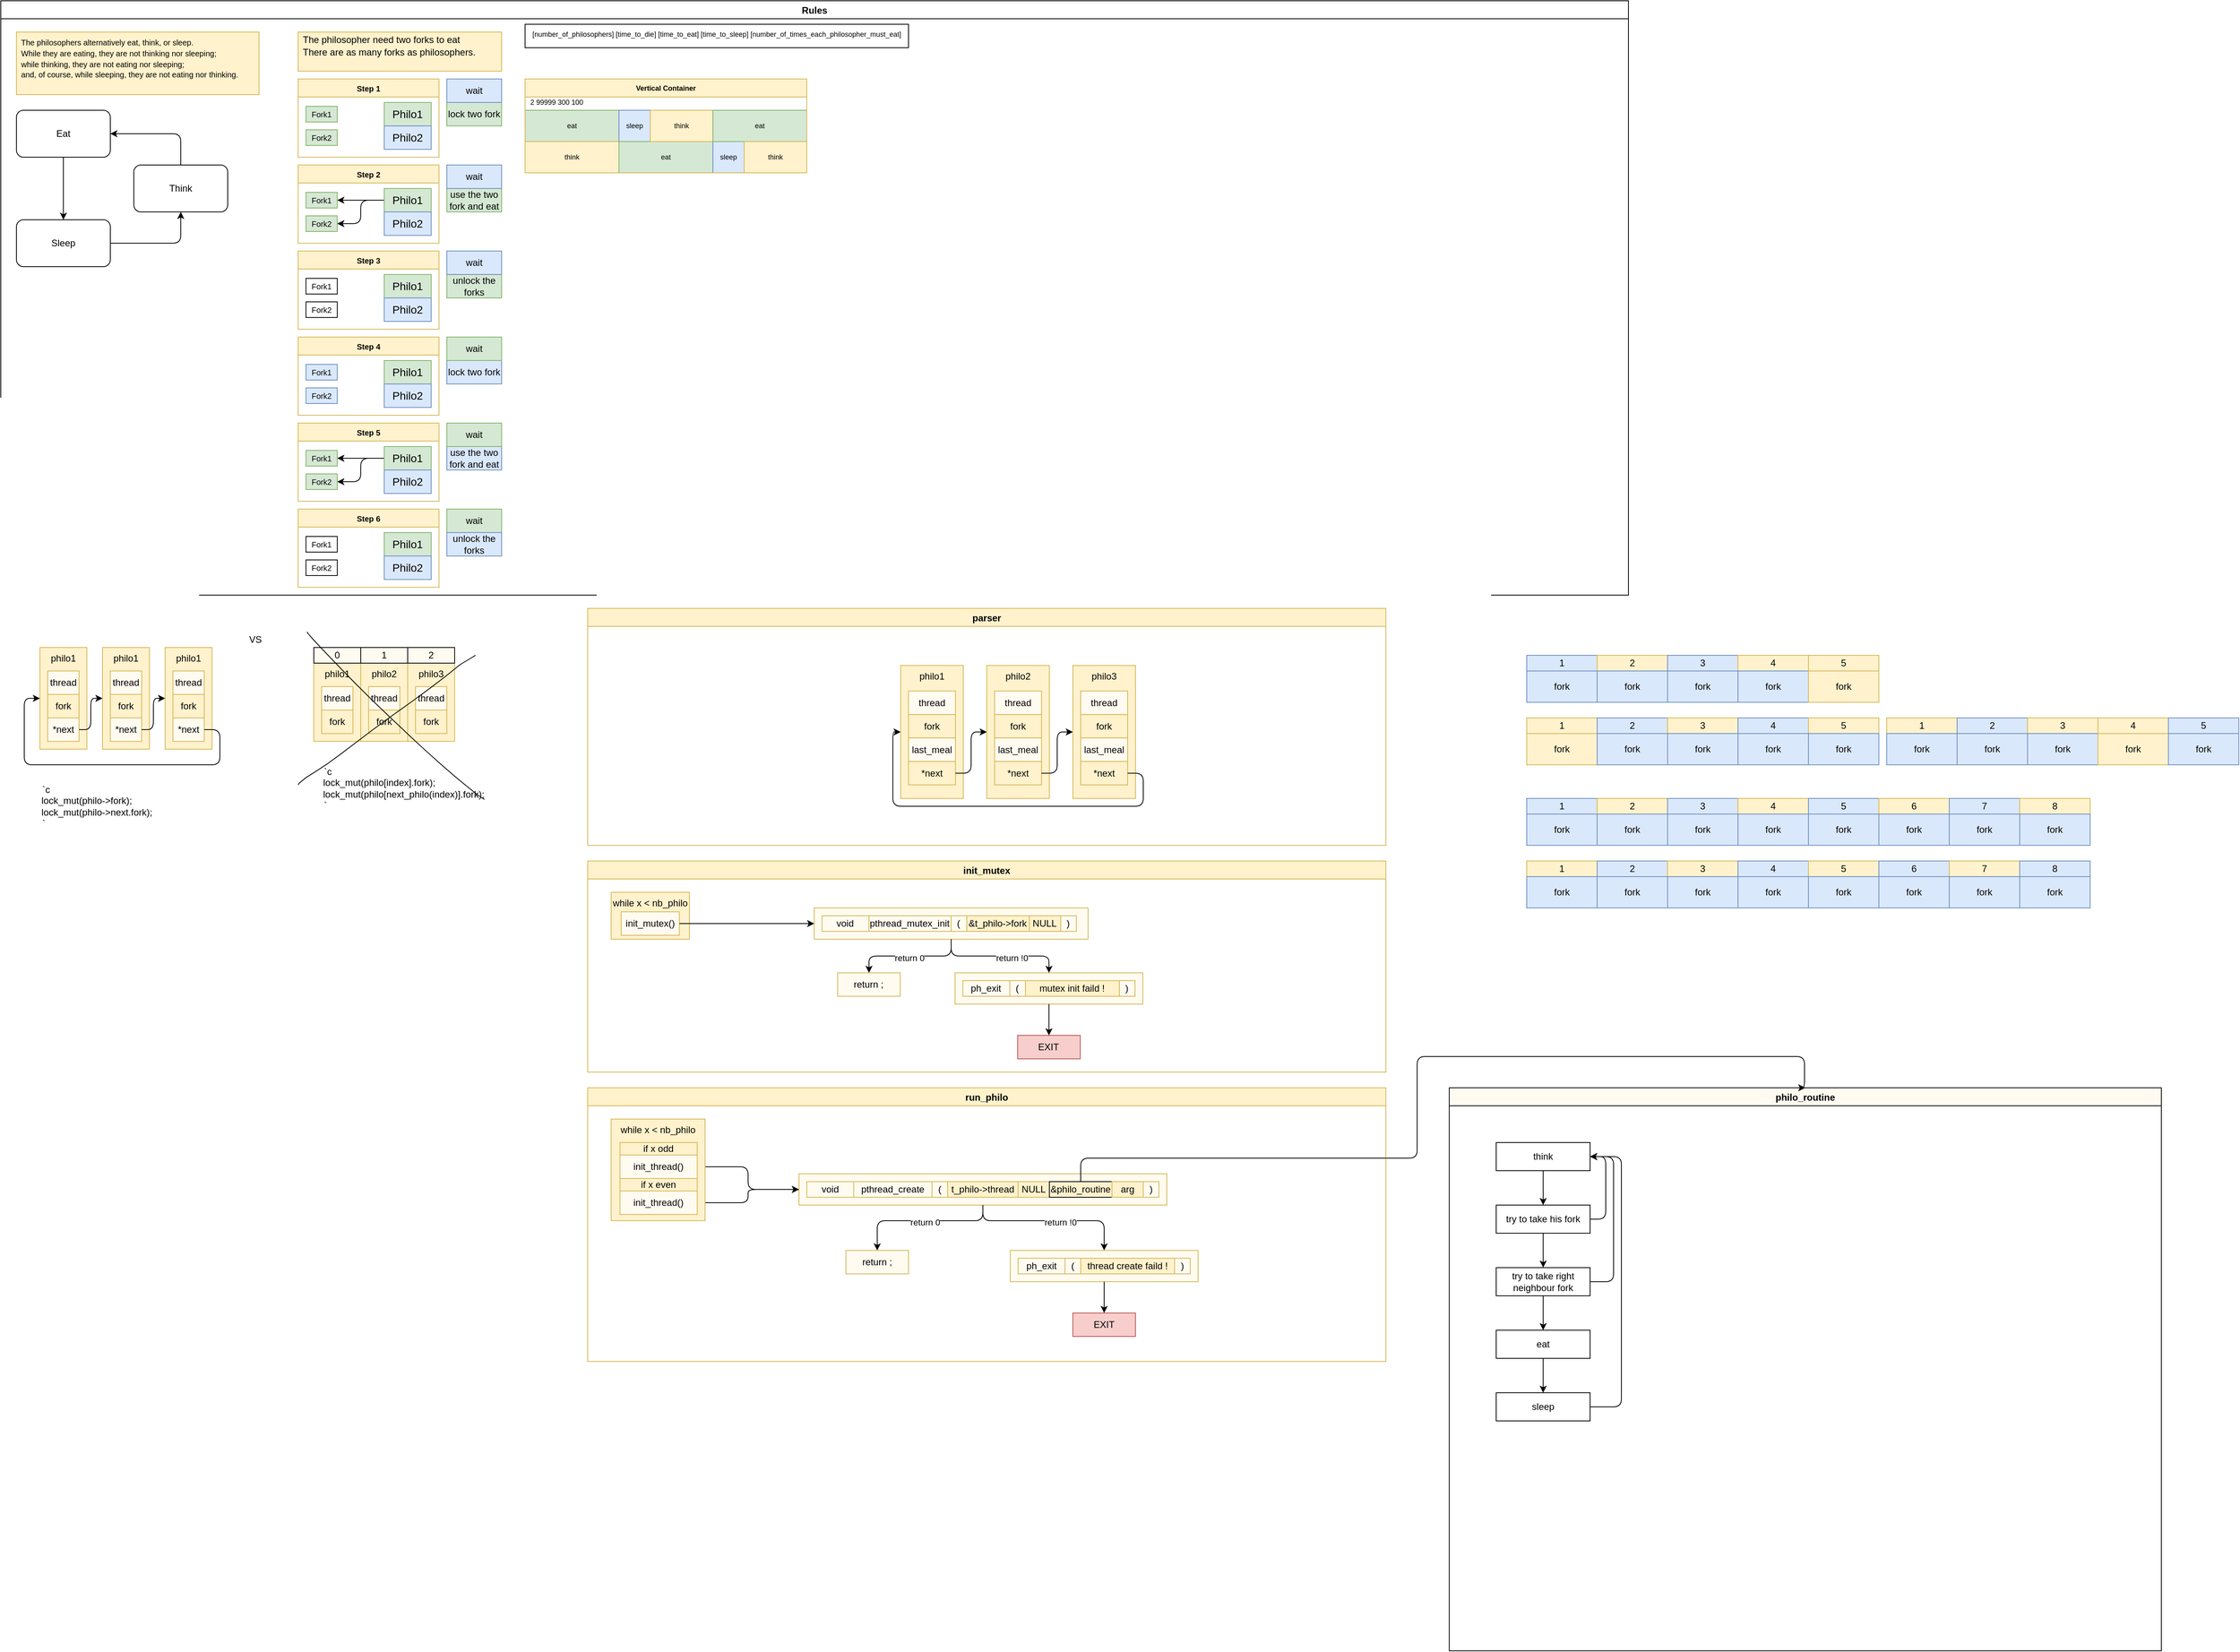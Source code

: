 <mxfile>
    <diagram id="OOQttIY_C0ZaDdTUUYR6" name="Page-1">
        <mxGraphModel dx="786" dy="1175" grid="1" gridSize="10" guides="1" tooltips="1" connect="1" arrows="1" fold="1" page="1" pageScale="1" pageWidth="2336" pageHeight="1654" math="0" shadow="0">
            <root>
                <mxCell id="0"/>
                <mxCell id="1" parent="0"/>
                <mxCell id="12" value="Rules" style="swimlane;movable=0;resizable=0;rotatable=0;deletable=0;editable=0;connectable=0;" parent="1" vertex="1">
                    <mxGeometry x="10" y="20" width="2080" height="760" as="geometry"/>
                </mxCell>
                <mxCell id="13" value="" style="group" parent="12" vertex="1" connectable="0">
                    <mxGeometry x="20" y="140" width="270" height="200" as="geometry"/>
                </mxCell>
                <mxCell id="575" style="edgeStyle=orthogonalEdgeStyle;html=1;entryX=0.5;entryY=1;entryDx=0;entryDy=0;" parent="13" source="2" target="3" edge="1">
                    <mxGeometry relative="1" as="geometry"/>
                </mxCell>
                <mxCell id="2" value="Sleep" style="rounded=1;whiteSpace=wrap;html=1;" parent="13" vertex="1">
                    <mxGeometry y="140" width="120" height="60" as="geometry"/>
                </mxCell>
                <mxCell id="573" style="edgeStyle=orthogonalEdgeStyle;html=1;entryX=1;entryY=0.5;entryDx=0;entryDy=0;exitX=0.5;exitY=0;exitDx=0;exitDy=0;" parent="13" source="3" target="4" edge="1">
                    <mxGeometry relative="1" as="geometry"/>
                </mxCell>
                <mxCell id="3" value="Think" style="rounded=1;whiteSpace=wrap;html=1;" parent="13" vertex="1">
                    <mxGeometry x="150" y="70" width="120" height="60" as="geometry"/>
                </mxCell>
                <mxCell id="574" style="edgeStyle=orthogonalEdgeStyle;html=1;" parent="13" source="4" target="2" edge="1">
                    <mxGeometry relative="1" as="geometry"/>
                </mxCell>
                <mxCell id="4" value="Eat" style="rounded=1;whiteSpace=wrap;html=1;" parent="13" vertex="1">
                    <mxGeometry width="120" height="60" as="geometry"/>
                </mxCell>
                <mxCell id="18" value="" style="group;fillColor=#fff2cc;strokeColor=#d6b656;" parent="12" vertex="1" connectable="0">
                    <mxGeometry x="20" y="40" width="310" height="80" as="geometry"/>
                </mxCell>
                <mxCell id="17" value="&lt;p dir=&quot;ltr&quot; style=&quot;line-height: 1.38; margin-top: 0pt; margin-bottom: 0pt;&quot;&gt;&lt;span style=&quot;font-family: &amp;quot;arial&amp;quot; ; background-color: transparent ; vertical-align: baseline&quot;&gt;The philosophers alternatively eat, think, or sleep.&lt;/span&gt;&lt;/p&gt;&lt;p dir=&quot;ltr&quot; style=&quot;line-height: 1.38; margin-top: 0pt; margin-bottom: 0pt;&quot;&gt;&lt;span style=&quot;font-family: &amp;quot;arial&amp;quot; ; background-color: transparent ; vertical-align: baseline&quot;&gt;While they are eating, they are not thinking nor sleeping;&lt;/span&gt;&lt;/p&gt;&lt;p dir=&quot;ltr&quot; style=&quot;line-height: 1.38; margin-top: 0pt; margin-bottom: 0pt;&quot;&gt;&lt;span style=&quot;font-family: &amp;quot;arial&amp;quot; ; background-color: transparent ; vertical-align: baseline&quot;&gt;while thinking, they are not eating nor sleeping;&lt;/span&gt;&lt;/p&gt;&lt;p dir=&quot;ltr&quot; style=&quot;line-height: 1.38; margin-top: 0pt; margin-bottom: 0pt;&quot;&gt;&lt;span style=&quot;font-family: &amp;quot;arial&amp;quot; ; background-color: transparent ; vertical-align: baseline&quot;&gt;and, of course, while sleeping, they are not eating nor thinking.&lt;/span&gt;&lt;/p&gt;&lt;div&gt;&lt;span style=&quot;font-family: &amp;quot;arial&amp;quot; ; background-color: transparent ; vertical-align: baseline&quot;&gt;&lt;br&gt;&lt;/span&gt;&lt;/div&gt;" style="rounded=0;whiteSpace=wrap;html=1;fontSize=10;align=left;verticalAlign=top;spacingLeft=4;fillColor=#fff2cc;strokeColor=#d6b656;" parent="18" vertex="1">
                    <mxGeometry width="310" height="80" as="geometry"/>
                </mxCell>
                <mxCell id="35" value="Step 1" style="swimlane;fontSize=10;verticalAlign=top;fillColor=#fff2cc;strokeColor=#d6b656;" parent="12" vertex="1">
                    <mxGeometry x="380" y="100" width="180" height="100" as="geometry"/>
                </mxCell>
                <mxCell id="19" value="Fork1" style="rounded=0;whiteSpace=wrap;html=1;fontSize=10;fillColor=#d5e8d4;strokeColor=#82b366;" parent="35" vertex="1">
                    <mxGeometry x="10" y="35" width="40" height="20" as="geometry"/>
                </mxCell>
                <mxCell id="20" value="Fork2" style="rounded=0;whiteSpace=wrap;html=1;fontSize=10;fillColor=#d5e8d4;strokeColor=#82b366;" parent="35" vertex="1">
                    <mxGeometry x="10" y="65" width="40" height="20" as="geometry"/>
                </mxCell>
                <mxCell id="24" value="Philo1" style="whiteSpace=wrap;html=1;fontSize=14;labelBackgroundColor=none;gradientDirection=north;fillColor=#d5e8d4;strokeColor=#82b366;" parent="35" vertex="1">
                    <mxGeometry x="110" y="30" width="60" height="30" as="geometry"/>
                </mxCell>
                <mxCell id="25" value="Philo2" style="whiteSpace=wrap;html=1;fontSize=14;fillColor=#dae8fc;strokeColor=#6c8ebf;" parent="35" vertex="1">
                    <mxGeometry x="110" y="60" width="60" height="30" as="geometry"/>
                </mxCell>
                <mxCell id="46" value="&lt;p dir=&quot;ltr&quot; style=&quot;line-height: 1.38; margin-top: 0pt; margin-bottom: 0pt;&quot;&gt;&lt;span style=&quot;font-family: &amp;quot;arial&amp;quot; ; background-color: transparent ; vertical-align: baseline&quot;&gt;The philosopher need two forks to eat&lt;/span&gt;&lt;/p&gt;&lt;p dir=&quot;ltr&quot; style=&quot;line-height: 1.38; margin-top: 0pt; margin-bottom: 0pt;&quot;&gt;&lt;span style=&quot;font-family: &amp;quot;arial&amp;quot; ; background-color: transparent ; vertical-align: baseline&quot;&gt;There are as many forks as philosophers.&lt;/span&gt;&lt;/p&gt;&lt;div&gt;&lt;span style=&quot;font-family: &amp;quot;arial&amp;quot; ; background-color: transparent ; vertical-align: baseline&quot;&gt;&lt;br&gt;&lt;/span&gt;&lt;/div&gt;" style="whiteSpace=wrap;html=1;shadow=0;glass=0;labelBackgroundColor=none;sketch=0;fontSize=12;gradientDirection=north;verticalAlign=middle;align=left;fillColor=#fff2cc;strokeColor=#d6b656;spacingLeft=4;" parent="12" vertex="1">
                    <mxGeometry x="380" y="40" width="260" height="50" as="geometry"/>
                </mxCell>
                <mxCell id="47" value="Step 2" style="swimlane;fontSize=10;verticalAlign=top;fillColor=#fff2cc;strokeColor=#d6b656;" parent="12" vertex="1">
                    <mxGeometry x="380" y="210" width="180" height="100" as="geometry"/>
                </mxCell>
                <mxCell id="48" value="Fork1" style="rounded=0;whiteSpace=wrap;html=1;fontSize=10;fillColor=#d5e8d4;strokeColor=#82b366;" parent="47" vertex="1">
                    <mxGeometry x="10" y="35" width="40" height="20" as="geometry"/>
                </mxCell>
                <mxCell id="49" value="Fork2" style="rounded=0;whiteSpace=wrap;html=1;fontSize=10;fillColor=#d5e8d4;strokeColor=#82b366;" parent="47" vertex="1">
                    <mxGeometry x="10" y="65" width="40" height="20" as="geometry"/>
                </mxCell>
                <mxCell id="64" style="edgeStyle=orthogonalEdgeStyle;html=1;entryX=1;entryY=0.5;entryDx=0;entryDy=0;fontSize=12;" parent="47" source="52" target="48" edge="1">
                    <mxGeometry relative="1" as="geometry"/>
                </mxCell>
                <mxCell id="65" style="edgeStyle=orthogonalEdgeStyle;html=1;entryX=1;entryY=0.5;entryDx=0;entryDy=0;fontSize=12;" parent="47" source="52" target="49" edge="1">
                    <mxGeometry relative="1" as="geometry"/>
                </mxCell>
                <mxCell id="52" value="Philo1" style="whiteSpace=wrap;html=1;fontSize=14;labelBackgroundColor=none;gradientDirection=north;fillColor=#d5e8d4;strokeColor=#82b366;" parent="47" vertex="1">
                    <mxGeometry x="110" y="30" width="60" height="30" as="geometry"/>
                </mxCell>
                <mxCell id="53" value="Philo2" style="whiteSpace=wrap;html=1;fontSize=14;fillColor=#dae8fc;strokeColor=#6c8ebf;" parent="47" vertex="1">
                    <mxGeometry x="110" y="60" width="60" height="30" as="geometry"/>
                </mxCell>
                <mxCell id="54" value="Step 4" style="swimlane;fontSize=10;verticalAlign=top;fillColor=#fff2cc;strokeColor=#d6b656;" parent="12" vertex="1">
                    <mxGeometry x="380" y="430" width="180" height="100" as="geometry"/>
                </mxCell>
                <mxCell id="55" value="Fork1" style="rounded=0;whiteSpace=wrap;html=1;fontSize=10;fillColor=#dae8fc;strokeColor=#6c8ebf;" parent="54" vertex="1">
                    <mxGeometry x="10" y="35" width="40" height="20" as="geometry"/>
                </mxCell>
                <mxCell id="56" value="Fork2" style="rounded=0;whiteSpace=wrap;html=1;fontSize=10;fillColor=#dae8fc;strokeColor=#6c8ebf;" parent="54" vertex="1">
                    <mxGeometry x="10" y="65" width="40" height="20" as="geometry"/>
                </mxCell>
                <mxCell id="57" value="Philo1" style="whiteSpace=wrap;html=1;fontSize=14;labelBackgroundColor=none;gradientDirection=north;fillColor=#d5e8d4;strokeColor=#82b366;" parent="54" vertex="1">
                    <mxGeometry x="110" y="30" width="60" height="30" as="geometry"/>
                </mxCell>
                <mxCell id="58" value="Philo2" style="whiteSpace=wrap;html=1;fontSize=14;fillColor=#dae8fc;strokeColor=#6c8ebf;" parent="54" vertex="1">
                    <mxGeometry x="110" y="60" width="60" height="30" as="geometry"/>
                </mxCell>
                <mxCell id="61" value="lock two fork" style="whiteSpace=wrap;html=1;shadow=0;glass=0;labelBackgroundColor=none;sketch=0;fontSize=12;gradientDirection=north;fillColor=#d5e8d4;strokeColor=#82b366;" parent="12" vertex="1">
                    <mxGeometry x="570" y="130" width="70" height="30" as="geometry"/>
                </mxCell>
                <mxCell id="62" value="lock two fork" style="whiteSpace=wrap;html=1;shadow=0;glass=0;labelBackgroundColor=none;sketch=0;fontSize=12;gradientDirection=north;fillColor=#dae8fc;strokeColor=#6c8ebf;" parent="12" vertex="1">
                    <mxGeometry x="570" y="460" width="70" height="30" as="geometry"/>
                </mxCell>
                <mxCell id="63" value="wait" style="whiteSpace=wrap;html=1;shadow=0;glass=0;labelBackgroundColor=none;sketch=0;fontSize=12;gradientDirection=north;fillColor=#dae8fc;strokeColor=#6c8ebf;" parent="12" vertex="1">
                    <mxGeometry x="570" y="100" width="70" height="30" as="geometry"/>
                </mxCell>
                <mxCell id="66" value="use the two fork and eat" style="whiteSpace=wrap;html=1;shadow=0;glass=0;labelBackgroundColor=none;sketch=0;fontSize=12;gradientDirection=north;fillColor=#d5e8d4;strokeColor=#82b366;" parent="12" vertex="1">
                    <mxGeometry x="570" y="240" width="70" height="30" as="geometry"/>
                </mxCell>
                <mxCell id="67" value="wait" style="whiteSpace=wrap;html=1;shadow=0;glass=0;labelBackgroundColor=none;sketch=0;fontSize=12;gradientDirection=north;fillColor=#dae8fc;strokeColor=#6c8ebf;" parent="12" vertex="1">
                    <mxGeometry x="570" y="210" width="70" height="30" as="geometry"/>
                </mxCell>
                <mxCell id="68" value="Step 3" style="swimlane;fontSize=10;verticalAlign=top;fillColor=#fff2cc;strokeColor=#d6b656;" parent="12" vertex="1">
                    <mxGeometry x="380" y="320" width="180" height="100" as="geometry"/>
                </mxCell>
                <mxCell id="69" value="Fork1" style="rounded=0;whiteSpace=wrap;html=1;fontSize=10;" parent="68" vertex="1">
                    <mxGeometry x="10" y="35" width="40" height="20" as="geometry"/>
                </mxCell>
                <mxCell id="70" value="Fork2" style="rounded=0;whiteSpace=wrap;html=1;fontSize=10;" parent="68" vertex="1">
                    <mxGeometry x="10" y="65" width="40" height="20" as="geometry"/>
                </mxCell>
                <mxCell id="71" value="Philo1" style="whiteSpace=wrap;html=1;fontSize=14;labelBackgroundColor=none;gradientDirection=north;fillColor=#d5e8d4;strokeColor=#82b366;" parent="68" vertex="1">
                    <mxGeometry x="110" y="30" width="60" height="30" as="geometry"/>
                </mxCell>
                <mxCell id="74" value="Philo2" style="whiteSpace=wrap;html=1;fontSize=14;fillColor=#dae8fc;strokeColor=#6c8ebf;" parent="68" vertex="1">
                    <mxGeometry x="110" y="60" width="60" height="30" as="geometry"/>
                </mxCell>
                <mxCell id="75" value="unlock the forks" style="whiteSpace=wrap;html=1;shadow=0;glass=0;labelBackgroundColor=none;sketch=0;fontSize=12;gradientDirection=north;fillColor=#d5e8d4;strokeColor=#82b366;" parent="12" vertex="1">
                    <mxGeometry x="570" y="350" width="70" height="30" as="geometry"/>
                </mxCell>
                <mxCell id="77" value="wait" style="whiteSpace=wrap;html=1;shadow=0;glass=0;labelBackgroundColor=none;sketch=0;fontSize=12;gradientDirection=north;fillColor=#dae8fc;strokeColor=#6c8ebf;" parent="12" vertex="1">
                    <mxGeometry x="570" y="320" width="70" height="30" as="geometry"/>
                </mxCell>
                <mxCell id="79" value="wait" style="whiteSpace=wrap;html=1;shadow=0;glass=0;labelBackgroundColor=none;sketch=0;fontSize=12;gradientDirection=north;fillColor=#d5e8d4;strokeColor=#82b366;" parent="12" vertex="1">
                    <mxGeometry x="570" y="430" width="70" height="30" as="geometry"/>
                </mxCell>
                <mxCell id="80" value="Step 5" style="swimlane;fontSize=10;verticalAlign=top;fillColor=#fff2cc;strokeColor=#d6b656;" parent="12" vertex="1">
                    <mxGeometry x="380" y="540" width="180" height="100" as="geometry"/>
                </mxCell>
                <mxCell id="81" value="Fork1" style="rounded=0;whiteSpace=wrap;html=1;fontSize=10;fillColor=#d5e8d4;strokeColor=#82b366;" parent="80" vertex="1">
                    <mxGeometry x="10" y="35" width="40" height="20" as="geometry"/>
                </mxCell>
                <mxCell id="82" value="Fork2" style="rounded=0;whiteSpace=wrap;html=1;fontSize=10;fillColor=#d5e8d4;strokeColor=#82b366;" parent="80" vertex="1">
                    <mxGeometry x="10" y="65" width="40" height="20" as="geometry"/>
                </mxCell>
                <mxCell id="83" style="edgeStyle=orthogonalEdgeStyle;html=1;entryX=1;entryY=0.5;entryDx=0;entryDy=0;fontSize=12;" parent="80" source="85" target="81" edge="1">
                    <mxGeometry relative="1" as="geometry"/>
                </mxCell>
                <mxCell id="84" style="edgeStyle=orthogonalEdgeStyle;html=1;entryX=1;entryY=0.5;entryDx=0;entryDy=0;fontSize=12;" parent="80" source="85" target="82" edge="1">
                    <mxGeometry relative="1" as="geometry"/>
                </mxCell>
                <mxCell id="85" value="Philo1" style="whiteSpace=wrap;html=1;fontSize=14;labelBackgroundColor=none;gradientDirection=north;fillColor=#d5e8d4;strokeColor=#82b366;" parent="80" vertex="1">
                    <mxGeometry x="110" y="30" width="60" height="30" as="geometry"/>
                </mxCell>
                <mxCell id="86" value="Philo2" style="whiteSpace=wrap;html=1;fontSize=14;fillColor=#dae8fc;strokeColor=#6c8ebf;" parent="80" vertex="1">
                    <mxGeometry x="110" y="60" width="60" height="30" as="geometry"/>
                </mxCell>
                <mxCell id="87" value="use the two fork and eat" style="whiteSpace=wrap;html=1;shadow=0;glass=0;labelBackgroundColor=none;sketch=0;fontSize=12;gradientDirection=north;fillColor=#dae8fc;strokeColor=#6c8ebf;" parent="12" vertex="1">
                    <mxGeometry x="570" y="570" width="70" height="30" as="geometry"/>
                </mxCell>
                <mxCell id="88" value="wait" style="whiteSpace=wrap;html=1;shadow=0;glass=0;labelBackgroundColor=none;sketch=0;fontSize=12;gradientDirection=north;fillColor=#d5e8d4;strokeColor=#82b366;" parent="12" vertex="1">
                    <mxGeometry x="570" y="540" width="70" height="30" as="geometry"/>
                </mxCell>
                <mxCell id="89" value="Step 6" style="swimlane;fontSize=10;verticalAlign=top;fillColor=#fff2cc;strokeColor=#d6b656;" parent="12" vertex="1">
                    <mxGeometry x="380" y="650" width="180" height="100" as="geometry"/>
                </mxCell>
                <mxCell id="90" value="Fork1" style="rounded=0;whiteSpace=wrap;html=1;fontSize=10;" parent="89" vertex="1">
                    <mxGeometry x="10" y="35" width="40" height="20" as="geometry"/>
                </mxCell>
                <mxCell id="91" value="Fork2" style="rounded=0;whiteSpace=wrap;html=1;fontSize=10;" parent="89" vertex="1">
                    <mxGeometry x="10" y="65" width="40" height="20" as="geometry"/>
                </mxCell>
                <mxCell id="92" value="Philo1" style="whiteSpace=wrap;html=1;fontSize=14;labelBackgroundColor=none;gradientDirection=north;fillColor=#d5e8d4;strokeColor=#82b366;" parent="89" vertex="1">
                    <mxGeometry x="110" y="30" width="60" height="30" as="geometry"/>
                </mxCell>
                <mxCell id="93" value="Philo2" style="whiteSpace=wrap;html=1;fontSize=14;fillColor=#dae8fc;strokeColor=#6c8ebf;" parent="89" vertex="1">
                    <mxGeometry x="110" y="60" width="60" height="30" as="geometry"/>
                </mxCell>
                <mxCell id="94" value="wait" style="whiteSpace=wrap;html=1;shadow=0;glass=0;labelBackgroundColor=none;sketch=0;fontSize=12;gradientDirection=north;fillColor=#d5e8d4;strokeColor=#82b366;" parent="12" vertex="1">
                    <mxGeometry x="570" y="650" width="70" height="30" as="geometry"/>
                </mxCell>
                <mxCell id="95" value="unlock the forks" style="whiteSpace=wrap;html=1;shadow=0;glass=0;labelBackgroundColor=none;sketch=0;fontSize=12;gradientDirection=north;fillColor=#dae8fc;strokeColor=#6c8ebf;" parent="12" vertex="1">
                    <mxGeometry x="570" y="680" width="70" height="30" as="geometry"/>
                </mxCell>
                <mxCell id="116" value="&lt;span id=&quot;docs-internal-guid-d7a11db4-7fff-cddf-ac9e-3c8b6f36f1c9&quot; style=&quot;font-size: 9px&quot;&gt;&lt;p dir=&quot;ltr&quot; style=&quot;line-height: 1.38 ; margin-top: 0pt ; margin-bottom: 0pt ; font-size: 9px&quot;&gt;&lt;span style=&quot;font-size: 9px ; font-family: &amp;#34;arial&amp;#34; ; background-color: transparent ; vertical-align: baseline&quot;&gt;[number_of_philosophers] [time_to_die] [time_to_eat] [time_to_sleep]&amp;nbsp;&lt;/span&gt;&lt;span style=&quot;background-color: transparent ; font-family: &amp;#34;arial&amp;#34;&quot;&gt;[number_of_times_each_philosopher_must_eat]&lt;/span&gt;&lt;/p&gt;&lt;/span&gt;" style="whiteSpace=wrap;html=1;fontSize=9;align=center;verticalAlign=top;" parent="12" vertex="1">
                    <mxGeometry x="670" y="30" width="490" height="30" as="geometry"/>
                </mxCell>
                <mxCell id="118" value="eat" style="whiteSpace=wrap;html=1;fontSize=9;fillColor=#d5e8d4;strokeColor=#82b366;" parent="12" vertex="1">
                    <mxGeometry x="670" y="140" width="120" height="40" as="geometry"/>
                </mxCell>
                <mxCell id="119" value="think" style="whiteSpace=wrap;html=1;fontSize=9;fillColor=#fff2cc;strokeColor=#d6b656;" parent="12" vertex="1">
                    <mxGeometry x="670" y="180" width="120" height="40" as="geometry"/>
                </mxCell>
                <mxCell id="126" value="sleep" style="whiteSpace=wrap;html=1;fontSize=9;fillColor=#dae8fc;strokeColor=#6c8ebf;" parent="12" vertex="1">
                    <mxGeometry x="790" y="140" width="40" height="40" as="geometry"/>
                </mxCell>
                <mxCell id="127" value="eat" style="whiteSpace=wrap;html=1;fontSize=9;fillColor=#d5e8d4;strokeColor=#82b366;" parent="12" vertex="1">
                    <mxGeometry x="790" y="180" width="120" height="40" as="geometry"/>
                </mxCell>
                <mxCell id="128" value="think" style="whiteSpace=wrap;html=1;fontSize=9;fillColor=#fff2cc;strokeColor=#d6b656;" parent="12" vertex="1">
                    <mxGeometry x="830" y="140" width="80" height="40" as="geometry"/>
                </mxCell>
                <mxCell id="130" value="sleep" style="whiteSpace=wrap;html=1;fontSize=9;fillColor=#dae8fc;strokeColor=#6c8ebf;" parent="12" vertex="1">
                    <mxGeometry x="910" y="180" width="40" height="40" as="geometry"/>
                </mxCell>
                <mxCell id="131" value="eat" style="whiteSpace=wrap;html=1;fontSize=9;fillColor=#d5e8d4;strokeColor=#82b366;" parent="12" vertex="1">
                    <mxGeometry x="910" y="140" width="120" height="40" as="geometry"/>
                </mxCell>
                <mxCell id="132" value="think" style="whiteSpace=wrap;html=1;fontSize=9;fillColor=#fff2cc;strokeColor=#d6b656;" parent="12" vertex="1">
                    <mxGeometry x="950" y="180" width="80" height="40" as="geometry"/>
                </mxCell>
                <mxCell id="117" value="2 99999 300 100" style="text;html=1;align=center;verticalAlign=middle;resizable=0;points=[];autosize=1;strokeColor=none;fillColor=none;fontSize=9;" parent="12" vertex="1">
                    <mxGeometry x="670" y="120" width="80" height="20" as="geometry"/>
                </mxCell>
                <mxCell id="133" value="Vertical Container" style="swimlane;fontSize=9;fillColor=#fff2cc;strokeColor=#d6b656;" parent="12" vertex="1">
                    <mxGeometry x="670" y="100" width="360" height="120" as="geometry"/>
                </mxCell>
                <mxCell id="165" value="VS" style="text;html=1;align=center;verticalAlign=middle;resizable=0;points=[];autosize=1;strokeColor=none;fillColor=none;" parent="1" vertex="1">
                    <mxGeometry x="320" y="827" width="30" height="20" as="geometry"/>
                </mxCell>
                <mxCell id="179" value="" style="group" parent="1" vertex="1" connectable="0">
                    <mxGeometry x="410" y="847" width="180" height="120" as="geometry"/>
                </mxCell>
                <mxCell id="166" value="" style="group" parent="179" vertex="1" connectable="0">
                    <mxGeometry y="20" width="60" height="100" as="geometry"/>
                </mxCell>
                <mxCell id="163" value="philo1" style="whiteSpace=wrap;html=1;fillColor=#fff2cc;strokeColor=#d6b656;container=0;verticalAlign=top;" parent="166" vertex="1">
                    <mxGeometry width="60" height="100" as="geometry"/>
                </mxCell>
                <mxCell id="160" value="fork" style="whiteSpace=wrap;html=1;fillColor=#fff2cc;strokeColor=#d6b656;container=0;" parent="166" vertex="1">
                    <mxGeometry x="10" y="60" width="40" height="30" as="geometry"/>
                </mxCell>
                <mxCell id="162" value="thread" style="whiteSpace=wrap;html=1;fillColor=#FFFBF0;strokeColor=#d6b656;container=0;" parent="166" vertex="1">
                    <mxGeometry x="10" y="30" width="40" height="30" as="geometry"/>
                </mxCell>
                <mxCell id="167" value="" style="group" parent="179" vertex="1" connectable="0">
                    <mxGeometry x="60" y="20" width="60" height="100" as="geometry"/>
                </mxCell>
                <mxCell id="168" value="philo2" style="whiteSpace=wrap;html=1;fillColor=#fff2cc;strokeColor=#d6b656;container=0;verticalAlign=top;" parent="167" vertex="1">
                    <mxGeometry width="60" height="100" as="geometry"/>
                </mxCell>
                <mxCell id="169" value="fork" style="whiteSpace=wrap;html=1;fillColor=#fff2cc;strokeColor=#d6b656;container=0;" parent="167" vertex="1">
                    <mxGeometry x="10" y="60" width="40" height="30" as="geometry"/>
                </mxCell>
                <mxCell id="170" value="thread" style="whiteSpace=wrap;html=1;fillColor=#FFFBF0;strokeColor=#d6b656;container=0;" parent="167" vertex="1">
                    <mxGeometry x="10" y="30" width="40" height="30" as="geometry"/>
                </mxCell>
                <mxCell id="171" value="" style="group" parent="179" vertex="1" connectable="0">
                    <mxGeometry x="120" y="20" width="60" height="100" as="geometry"/>
                </mxCell>
                <mxCell id="172" value="philo3" style="whiteSpace=wrap;html=1;fillColor=#fff2cc;strokeColor=#d6b656;container=0;verticalAlign=top;" parent="171" vertex="1">
                    <mxGeometry width="60" height="100" as="geometry"/>
                </mxCell>
                <mxCell id="173" value="fork" style="whiteSpace=wrap;html=1;fillColor=#fff2cc;strokeColor=#d6b656;container=0;" parent="171" vertex="1">
                    <mxGeometry x="10" y="60" width="40" height="30" as="geometry"/>
                </mxCell>
                <mxCell id="174" value="thread" style="whiteSpace=wrap;html=1;fillColor=#FFFBF0;strokeColor=#d6b656;container=0;" parent="171" vertex="1">
                    <mxGeometry x="10" y="30" width="40" height="30" as="geometry"/>
                </mxCell>
                <mxCell id="176" value="0" style="whiteSpace=wrap;html=1;fillColor=#FFFBF0;" parent="179" vertex="1">
                    <mxGeometry width="60" height="20" as="geometry"/>
                </mxCell>
                <mxCell id="177" value="1" style="whiteSpace=wrap;html=1;fillColor=#FFFBF0;" parent="179" vertex="1">
                    <mxGeometry x="60" width="60" height="20" as="geometry"/>
                </mxCell>
                <mxCell id="178" value="2" style="whiteSpace=wrap;html=1;fillColor=#FFFBF0;" parent="179" vertex="1">
                    <mxGeometry x="120" width="60" height="20" as="geometry"/>
                </mxCell>
                <mxCell id="195" value="" style="group" parent="1" vertex="1" connectable="0">
                    <mxGeometry x="40" y="847" width="250" height="150" as="geometry"/>
                </mxCell>
                <mxCell id="180" value="" style="group" parent="195" vertex="1" connectable="0">
                    <mxGeometry x="20" width="60" height="130" as="geometry"/>
                </mxCell>
                <mxCell id="142" value="philo1" style="whiteSpace=wrap;html=1;fillColor=#fff2cc;strokeColor=#d6b656;container=0;verticalAlign=top;" parent="180" vertex="1">
                    <mxGeometry width="60" height="130" as="geometry"/>
                </mxCell>
                <mxCell id="140" value="fork" style="whiteSpace=wrap;html=1;fillColor=#fff2cc;strokeColor=#d6b656;container=0;" parent="180" vertex="1">
                    <mxGeometry x="10" y="60" width="40" height="30" as="geometry"/>
                </mxCell>
                <mxCell id="141" value="*next" style="whiteSpace=wrap;html=1;fillColor=#FFFBF0;strokeColor=#d6b656;container=0;" parent="180" vertex="1">
                    <mxGeometry x="10" y="90" width="40" height="30" as="geometry"/>
                </mxCell>
                <mxCell id="139" value="thread" style="whiteSpace=wrap;html=1;fillColor=#FFFBF0;strokeColor=#d6b656;container=0;" parent="180" vertex="1">
                    <mxGeometry x="10" y="30" width="40" height="30" as="geometry"/>
                </mxCell>
                <mxCell id="181" value="" style="group" parent="195" vertex="1" connectable="0">
                    <mxGeometry x="100" width="60" height="130" as="geometry"/>
                </mxCell>
                <mxCell id="182" value="philo1" style="whiteSpace=wrap;html=1;fillColor=#fff2cc;strokeColor=#d6b656;container=0;verticalAlign=top;" parent="181" vertex="1">
                    <mxGeometry width="60" height="130" as="geometry"/>
                </mxCell>
                <mxCell id="183" value="fork" style="whiteSpace=wrap;html=1;fillColor=#fff2cc;strokeColor=#d6b656;container=0;" parent="181" vertex="1">
                    <mxGeometry x="10" y="60" width="40" height="30" as="geometry"/>
                </mxCell>
                <mxCell id="184" value="*next" style="whiteSpace=wrap;html=1;fillColor=#FFFBF0;strokeColor=#d6b656;container=0;" parent="181" vertex="1">
                    <mxGeometry x="10" y="90" width="40" height="30" as="geometry"/>
                </mxCell>
                <mxCell id="185" value="thread" style="whiteSpace=wrap;html=1;fillColor=#FFFBF0;strokeColor=#d6b656;container=0;" parent="181" vertex="1">
                    <mxGeometry x="10" y="30" width="40" height="30" as="geometry"/>
                </mxCell>
                <mxCell id="186" value="" style="group" parent="195" vertex="1" connectable="0">
                    <mxGeometry x="180" width="60" height="130" as="geometry"/>
                </mxCell>
                <mxCell id="187" value="philo1" style="whiteSpace=wrap;html=1;fillColor=#fff2cc;strokeColor=#d6b656;container=0;verticalAlign=top;" parent="186" vertex="1">
                    <mxGeometry width="60" height="130" as="geometry"/>
                </mxCell>
                <mxCell id="188" value="fork" style="whiteSpace=wrap;html=1;fillColor=#fff2cc;strokeColor=#d6b656;container=0;" parent="186" vertex="1">
                    <mxGeometry x="10" y="60" width="40" height="30" as="geometry"/>
                </mxCell>
                <mxCell id="189" value="*next" style="whiteSpace=wrap;html=1;fillColor=#FFFBF0;strokeColor=#d6b656;container=0;" parent="186" vertex="1">
                    <mxGeometry x="10" y="90" width="40" height="30" as="geometry"/>
                </mxCell>
                <mxCell id="190" value="thread" style="whiteSpace=wrap;html=1;fillColor=#FFFBF0;strokeColor=#d6b656;container=0;" parent="186" vertex="1">
                    <mxGeometry x="10" y="30" width="40" height="30" as="geometry"/>
                </mxCell>
                <mxCell id="192" style="edgeStyle=orthogonalEdgeStyle;html=1;entryX=0;entryY=0.5;entryDx=0;entryDy=0;" parent="195" source="141" target="182" edge="1">
                    <mxGeometry relative="1" as="geometry"/>
                </mxCell>
                <mxCell id="193" style="edgeStyle=orthogonalEdgeStyle;html=1;entryX=0;entryY=0.5;entryDx=0;entryDy=0;" parent="195" source="184" target="187" edge="1">
                    <mxGeometry relative="1" as="geometry"/>
                </mxCell>
                <mxCell id="194" style="edgeStyle=orthogonalEdgeStyle;html=1;entryX=0;entryY=0.5;entryDx=0;entryDy=0;exitX=1;exitY=0.5;exitDx=0;exitDy=0;" parent="195" source="189" target="142" edge="1">
                    <mxGeometry relative="1" as="geometry">
                        <Array as="points">
                            <mxPoint x="250" y="105"/>
                            <mxPoint x="250" y="150"/>
                            <mxPoint y="150"/>
                            <mxPoint y="65"/>
                        </Array>
                    </mxGeometry>
                </mxCell>
                <mxCell id="196" value="```c&lt;br&gt;lock_mut(philo-&amp;gt;fork);&lt;br&gt;&lt;div&gt;&lt;span&gt;lock_mut(philo-&amp;gt;next.fork);&lt;/span&gt;&lt;/div&gt;&lt;div&gt;```&lt;/div&gt;" style="text;html=1;align=left;verticalAlign=middle;resizable=0;points=[];autosize=1;strokeColor=none;fillColor=none;" parent="1" vertex="1">
                    <mxGeometry x="60" y="1020" width="150" height="60" as="geometry"/>
                </mxCell>
                <mxCell id="247" value="```c&lt;br&gt;lock_mut(philo[index].fork);&lt;br&gt;&lt;div&gt;&lt;span&gt;lock_mut(philo[next_philo(index)].fork);&lt;/span&gt;&lt;/div&gt;&lt;div&gt;```&lt;/div&gt;" style="text;html=1;align=left;verticalAlign=middle;resizable=0;points=[];autosize=1;strokeColor=none;fillColor=none;" parent="1" vertex="1">
                    <mxGeometry x="420" y="997" width="210" height="60" as="geometry"/>
                </mxCell>
                <mxCell id="258" value="" style="group" parent="1" vertex="1" connectable="0">
                    <mxGeometry x="389.997" y="826.997" width="237.943" height="214.171" as="geometry"/>
                </mxCell>
                <mxCell id="256" value="" style="shape=stencil(fZPNbsMgEISfhutovWv+zmn6HpHi1KiuHTlO27x9sGjVQGpu6/V8wAyskt2lP5w7xXRZ5um9+wrHpVfyopjD2HdzWGKlZK9kd5rm7m2eruMxfZ8Pq3KtPqbPdYXvxBGIVojpVjRek3wIYybXbSZvqnKB6Ezeom235Q6+WJ1gZVvfMFwBaJCuAL48EDO4sgNbsM0AITiuODZPlglit4HWlJHqaLqygzawTQYYgm+2AWNgOAMswVRSshrscsD9Bv3/vTFsnpLT1YtzDjZPyceHVPHgNcTnQHRlKoCDLgAP8pWnQU+j8ND6QWLxN0inMAxpDh//l4MXW2loZX8H);fillColor=none;" parent="258" vertex="1">
                    <mxGeometry x="11.429" width="226.514" height="214.171" as="geometry"/>
                </mxCell>
                <mxCell id="257" value="" style="shape=stencil(fZPdTsMwDIWfJrdHcez8XY/xHpPW0YrSTl2B7e1pFQ3miebOcfzFPtGx4d2lPZwb4+xlnsb35rs7zq3hF+NcN7TN1M1LZHhveHcap+ZtGj+HYzmfD2vlGn2MX+sL18JZWLtCzt5Kguxv6rUAfTcoIGggJ0TarhdI0vUCjtv1RCANpATPFSCASQOMXFGwjERZATHAVjowQ0QBIUBqmhkhKsB7pLANeIHTosXfVf0LBEF2CmCpio4C7xXgPFylQ3LIWjTVRWcCB/2toMqv5ojAeqKq8R6MeQeenboEfz4/dX1f1uTx/nkvllTZKd7/AA==);fillColor=none;" parent="258" vertex="1">
                    <mxGeometry y="29.943" width="226.743" height="165.714" as="geometry"/>
                </mxCell>
                <mxCell id="314" value="init_mutex" style="swimlane;movable=1;resizable=1;rotatable=1;deletable=1;editable=1;connectable=1;fillColor=#fff2cc;strokeColor=#d6b656;" parent="1" vertex="1">
                    <mxGeometry x="760" y="1120" width="1020" height="270" as="geometry"/>
                </mxCell>
                <mxCell id="464" value="while x &amp;lt; nb_philo" style="whiteSpace=wrap;html=1;strokeColor=#d6b656;fillColor=#fff2cc;align=center;verticalAlign=top;spacingLeft=0;" parent="314" vertex="1">
                    <mxGeometry x="30" y="40" width="100" height="60" as="geometry"/>
                </mxCell>
                <mxCell id="414" value="init_mutex()" style="whiteSpace=wrap;html=1;strokeColor=#d6b656;fillColor=#FFFBF0;" parent="314" vertex="1">
                    <mxGeometry x="42.83" y="65" width="74.35" height="30" as="geometry"/>
                </mxCell>
                <mxCell id="391" value="philo_routine" style="swimlane;strokeColor=#000000;fillColor=#FFFBF0;movable=0;resizable=0;rotatable=0;deletable=0;editable=0;connectable=0;" parent="1" vertex="1">
                    <mxGeometry x="1861" y="1410" width="910" height="720" as="geometry"/>
                </mxCell>
                <mxCell id="560" style="edgeStyle=orthogonalEdgeStyle;html=1;entryX=0.5;entryY=0;entryDx=0;entryDy=0;" parent="391" source="557" target="558" edge="1">
                    <mxGeometry relative="1" as="geometry"/>
                </mxCell>
                <mxCell id="603" style="edgeStyle=orthogonalEdgeStyle;html=1;entryX=1;entryY=0.5;entryDx=0;entryDy=0;exitX=1;exitY=0.5;exitDx=0;exitDy=0;" parent="391" source="557" target="565" edge="1">
                    <mxGeometry relative="1" as="geometry">
                        <Array as="points">
                            <mxPoint x="200" y="168"/>
                            <mxPoint x="200" y="88"/>
                        </Array>
                    </mxGeometry>
                </mxCell>
                <mxCell id="557" value="try to take his fork" style="whiteSpace=wrap;html=1;" parent="391" vertex="1">
                    <mxGeometry x="60" y="150" width="120" height="36" as="geometry"/>
                </mxCell>
                <mxCell id="572" value="" style="edgeStyle=orthogonalEdgeStyle;html=1;" parent="391" source="558" target="571" edge="1">
                    <mxGeometry relative="1" as="geometry"/>
                </mxCell>
                <mxCell id="604" style="edgeStyle=orthogonalEdgeStyle;html=1;exitX=1;exitY=0.5;exitDx=0;exitDy=0;entryX=1;entryY=0.5;entryDx=0;entryDy=0;" parent="391" source="558" target="565" edge="1">
                    <mxGeometry relative="1" as="geometry">
                        <Array as="points">
                            <mxPoint x="210" y="248"/>
                            <mxPoint x="210" y="88"/>
                        </Array>
                    </mxGeometry>
                </mxCell>
                <mxCell id="558" value="try to take right neighbour fork" style="whiteSpace=wrap;html=1;" parent="391" vertex="1">
                    <mxGeometry x="60" y="230" width="120" height="36" as="geometry"/>
                </mxCell>
                <mxCell id="600" value="" style="edgeStyle=orthogonalEdgeStyle;html=1;" parent="391" source="571" target="599" edge="1">
                    <mxGeometry relative="1" as="geometry"/>
                </mxCell>
                <mxCell id="571" value="eat" style="whiteSpace=wrap;html=1;" parent="391" vertex="1">
                    <mxGeometry x="60" y="310" width="120" height="36" as="geometry"/>
                </mxCell>
                <mxCell id="601" style="edgeStyle=orthogonalEdgeStyle;html=1;entryX=0.5;entryY=0;entryDx=0;entryDy=0;" parent="391" source="565" target="557" edge="1">
                    <mxGeometry relative="1" as="geometry"/>
                </mxCell>
                <mxCell id="565" value="think" style="whiteSpace=wrap;html=1;" parent="391" vertex="1">
                    <mxGeometry x="60" y="70" width="120" height="36" as="geometry"/>
                </mxCell>
                <mxCell id="602" style="edgeStyle=orthogonalEdgeStyle;html=1;entryX=1;entryY=0.5;entryDx=0;entryDy=0;exitX=1;exitY=0.5;exitDx=0;exitDy=0;" parent="391" source="599" target="565" edge="1">
                    <mxGeometry relative="1" as="geometry">
                        <Array as="points">
                            <mxPoint x="220" y="408"/>
                            <mxPoint x="220" y="88"/>
                        </Array>
                    </mxGeometry>
                </mxCell>
                <mxCell id="599" value="sleep" style="whiteSpace=wrap;html=1;" parent="391" vertex="1">
                    <mxGeometry x="60" y="390" width="120" height="36" as="geometry"/>
                </mxCell>
                <mxCell id="415" style="edgeStyle=orthogonalEdgeStyle;html=1;entryX=0;entryY=0.5;entryDx=0;entryDy=0;startArrow=none;exitX=1;exitY=0.5;exitDx=0;exitDy=0;" parent="1" source="414" target="428" edge="1">
                    <mxGeometry relative="1" as="geometry">
                        <mxPoint x="629.47" y="145.032" as="targetPoint"/>
                        <mxPoint x="597.36" y="65" as="sourcePoint"/>
                    </mxGeometry>
                </mxCell>
                <mxCell id="416" value="return ;" style="whiteSpace=wrap;html=1;strokeColor=#D6B656;fillColor=#FFFBF0;" parent="1" vertex="1">
                    <mxGeometry x="1079.47" y="1263" width="80" height="30" as="geometry"/>
                </mxCell>
                <mxCell id="417" style="edgeStyle=orthogonalEdgeStyle;html=1;" parent="1" source="428" target="416" edge="1">
                    <mxGeometry relative="1" as="geometry">
                        <mxPoint x="659.47" y="95" as="targetPoint"/>
                    </mxGeometry>
                </mxCell>
                <mxCell id="418" value="return 0" style="edgeLabel;html=1;align=center;verticalAlign=middle;resizable=0;points=[];" parent="417" vertex="1" connectable="0">
                    <mxGeometry x="-0.153" y="-1" relative="1" as="geometry">
                        <mxPoint x="-13" y="3" as="offset"/>
                    </mxGeometry>
                </mxCell>
                <mxCell id="419" value="" style="group" parent="1" vertex="1" connectable="0">
                    <mxGeometry x="1229.47" y="1263" width="240" height="40" as="geometry"/>
                </mxCell>
                <mxCell id="420" value="" style="whiteSpace=wrap;html=1;strokeColor=#D6B656;fillColor=#FFFBF0;" parent="419" vertex="1">
                    <mxGeometry width="240" height="40" as="geometry"/>
                </mxCell>
                <mxCell id="421" value="ph_exit" style="whiteSpace=wrap;html=1;strokeColor=#D6B656;fillColor=#FFFBF0;" parent="419" vertex="1">
                    <mxGeometry x="10" y="10" width="60" height="20" as="geometry"/>
                </mxCell>
                <mxCell id="422" value=")" style="whiteSpace=wrap;html=1;strokeColor=#D6B656;fillColor=#FFFBF0;" parent="419" vertex="1">
                    <mxGeometry x="210" y="10" width="20" height="20" as="geometry"/>
                </mxCell>
                <mxCell id="423" value="(" style="whiteSpace=wrap;html=1;strokeColor=#D6B656;fillColor=#FFFBF0;" parent="419" vertex="1">
                    <mxGeometry x="70" y="10" width="20" height="20" as="geometry"/>
                </mxCell>
                <mxCell id="424" value="mutex init faild !" style="whiteSpace=wrap;html=1;strokeColor=#d6b656;fillColor=#fff2cc;" parent="419" vertex="1">
                    <mxGeometry x="90" y="10" width="120" height="20" as="geometry"/>
                </mxCell>
                <mxCell id="425" value="EXIT" style="whiteSpace=wrap;html=1;fillColor=#f8cecc;strokeColor=#b85450;" parent="1" vertex="1">
                    <mxGeometry x="1309.47" y="1343" width="80" height="30" as="geometry"/>
                </mxCell>
                <mxCell id="426" value="" style="edgeStyle=orthogonalEdgeStyle;html=1;" parent="1" source="420" target="425" edge="1">
                    <mxGeometry relative="1" as="geometry"/>
                </mxCell>
                <mxCell id="427" value="" style="group" parent="1" vertex="1" connectable="0">
                    <mxGeometry x="1049.47" y="1180" width="350" height="40" as="geometry"/>
                </mxCell>
                <mxCell id="428" value="" style="whiteSpace=wrap;html=1;strokeColor=#D6B656;fillColor=#FFFBF0;" parent="427" vertex="1">
                    <mxGeometry width="350" height="40" as="geometry"/>
                </mxCell>
                <mxCell id="429" value="" style="group" parent="427" vertex="1" connectable="0">
                    <mxGeometry x="70" y="10" width="265" height="20" as="geometry"/>
                </mxCell>
                <mxCell id="430" value="pthread_mutex_init" style="whiteSpace=wrap;html=1;strokeColor=#D6B656;fillColor=#FFFBF0;" parent="429" vertex="1">
                    <mxGeometry width="105" height="20" as="geometry"/>
                </mxCell>
                <mxCell id="431" value="(" style="whiteSpace=wrap;html=1;strokeColor=#D6B656;fillColor=#FFFBF0;" parent="429" vertex="1">
                    <mxGeometry x="105" width="20" height="20" as="geometry"/>
                </mxCell>
                <mxCell id="432" value=")" style="whiteSpace=wrap;html=1;strokeColor=#D6B656;fillColor=#FFFBF0;" parent="429" vertex="1">
                    <mxGeometry x="245" width="20" height="20" as="geometry"/>
                </mxCell>
                <mxCell id="433" value="&amp;amp;t_philo-&amp;gt;fork" style="whiteSpace=wrap;html=1;strokeColor=#d6b656;fillColor=#fff2cc;" parent="429" vertex="1">
                    <mxGeometry x="125" width="80" height="20" as="geometry"/>
                </mxCell>
                <mxCell id="434" value="NULL" style="whiteSpace=wrap;html=1;strokeColor=#d6b656;fillColor=#fff2cc;" parent="429" vertex="1">
                    <mxGeometry x="205" width="40" height="20" as="geometry"/>
                </mxCell>
                <mxCell id="435" value="void" style="whiteSpace=wrap;html=1;strokeColor=#D6B656;fillColor=#FFFBF0;" parent="427" vertex="1">
                    <mxGeometry x="10" y="10" width="60" height="20" as="geometry"/>
                </mxCell>
                <mxCell id="436" style="edgeStyle=orthogonalEdgeStyle;html=1;entryX=0.5;entryY=0;entryDx=0;entryDy=0;" parent="1" source="428" target="420" edge="1">
                    <mxGeometry relative="1" as="geometry">
                        <mxPoint x="809.47" y="95" as="targetPoint"/>
                    </mxGeometry>
                </mxCell>
                <mxCell id="437" value="return !0" style="edgeLabel;html=1;align=center;verticalAlign=middle;resizable=0;points=[];" parent="436" vertex="1" connectable="0">
                    <mxGeometry x="-0.099" y="-2" relative="1" as="geometry">
                        <mxPoint x="23" as="offset"/>
                    </mxGeometry>
                </mxCell>
                <mxCell id="439" value="run_philo" style="swimlane;strokeColor=#d6b656;fillColor=#fff2cc;movable=1;resizable=1;rotatable=1;deletable=1;editable=1;connectable=1;" parent="1" vertex="1">
                    <mxGeometry x="760" y="1410" width="1020" height="350" as="geometry"/>
                </mxCell>
                <mxCell id="377" value="" style="whiteSpace=wrap;html=1;strokeColor=#D6B656;fillColor=#FFFBF0;" parent="439" vertex="1">
                    <mxGeometry x="270" y="110" width="470" height="40" as="geometry"/>
                </mxCell>
                <mxCell id="381" value="void" style="whiteSpace=wrap;html=1;strokeColor=#D6B656;fillColor=#FFFBF0;" parent="439" vertex="1">
                    <mxGeometry x="280" y="120" width="60" height="20" as="geometry"/>
                </mxCell>
                <mxCell id="382" value="pthread_create" style="whiteSpace=wrap;html=1;strokeColor=#D6B656;fillColor=#FFFBF0;" parent="439" vertex="1">
                    <mxGeometry x="340" y="120" width="100" height="20" as="geometry"/>
                </mxCell>
                <mxCell id="383" value="(" style="whiteSpace=wrap;html=1;strokeColor=#D6B656;fillColor=#FFFBF0;" parent="439" vertex="1">
                    <mxGeometry x="440" y="120" width="20" height="20" as="geometry"/>
                </mxCell>
                <mxCell id="384" value=")" style="whiteSpace=wrap;html=1;strokeColor=#D6B656;fillColor=#FFFBF0;" parent="439" vertex="1">
                    <mxGeometry x="710" y="120" width="20" height="20" as="geometry"/>
                </mxCell>
                <mxCell id="385" value="t_philo-&amp;gt;thread" style="whiteSpace=wrap;html=1;strokeColor=#d6b656;fillColor=#fff2cc;" parent="439" vertex="1">
                    <mxGeometry x="460" y="120" width="90" height="20" as="geometry"/>
                </mxCell>
                <mxCell id="386" value="NULL" style="whiteSpace=wrap;html=1;strokeColor=#d6b656;fillColor=#fff2cc;" parent="439" vertex="1">
                    <mxGeometry x="550" y="120" width="40" height="20" as="geometry"/>
                </mxCell>
                <mxCell id="387" value="&amp;amp;philo_routine" style="whiteSpace=wrap;html=1;strokeColor=#000000;fillColor=#fff2cc;" parent="439" vertex="1">
                    <mxGeometry x="590" y="120" width="80" height="20" as="geometry"/>
                </mxCell>
                <mxCell id="388" value="arg" style="whiteSpace=wrap;html=1;strokeColor=#d6b656;fillColor=#fff2cc;" parent="439" vertex="1">
                    <mxGeometry x="670" y="120" width="40" height="20" as="geometry"/>
                </mxCell>
                <mxCell id="394" style="edgeStyle=orthogonalEdgeStyle;html=1;entryX=0.5;entryY=0;entryDx=0;entryDy=0;" parent="439" target="396" edge="1">
                    <mxGeometry relative="1" as="geometry">
                        <mxPoint x="410" y="170" as="targetPoint"/>
                        <mxPoint x="505" y="150" as="sourcePoint"/>
                        <Array as="points">
                            <mxPoint x="505" y="170"/>
                            <mxPoint x="370" y="170"/>
                        </Array>
                    </mxGeometry>
                </mxCell>
                <mxCell id="395" value="return 0" style="edgeLabel;html=1;align=center;verticalAlign=middle;resizable=0;points=[];" parent="394" vertex="1" connectable="0">
                    <mxGeometry x="-0.153" y="-1" relative="1" as="geometry">
                        <mxPoint x="-13" y="3" as="offset"/>
                    </mxGeometry>
                </mxCell>
                <mxCell id="396" value="return ;" style="whiteSpace=wrap;html=1;strokeColor=#D6B656;fillColor=#FFFBF0;" parent="439" vertex="1">
                    <mxGeometry x="330" y="208" width="80" height="30" as="geometry"/>
                </mxCell>
                <mxCell id="397" style="edgeStyle=orthogonalEdgeStyle;html=1;exitX=0.5;exitY=1;exitDx=0;exitDy=0;entryX=0.5;entryY=0;entryDx=0;entryDy=0;" parent="439" source="377" target="400" edge="1">
                    <mxGeometry relative="1" as="geometry">
                        <mxPoint x="665" y="190" as="targetPoint"/>
                        <mxPoint x="520" y="177.5" as="sourcePoint"/>
                        <Array as="points">
                            <mxPoint x="505" y="170"/>
                            <mxPoint x="660" y="170"/>
                        </Array>
                    </mxGeometry>
                </mxCell>
                <mxCell id="398" value="return !0" style="edgeLabel;html=1;align=center;verticalAlign=middle;resizable=0;points=[];" parent="397" vertex="1" connectable="0">
                    <mxGeometry x="-0.099" y="-2" relative="1" as="geometry">
                        <mxPoint x="23" as="offset"/>
                    </mxGeometry>
                </mxCell>
                <mxCell id="399" value="" style="group" parent="439" vertex="1" connectable="0">
                    <mxGeometry x="540" y="208" width="240" height="40" as="geometry"/>
                </mxCell>
                <mxCell id="400" value="" style="whiteSpace=wrap;html=1;strokeColor=#D6B656;fillColor=#FFFBF0;" parent="399" vertex="1">
                    <mxGeometry width="240" height="40" as="geometry"/>
                </mxCell>
                <mxCell id="401" value="ph_exit" style="whiteSpace=wrap;html=1;strokeColor=#D6B656;fillColor=#FFFBF0;" parent="399" vertex="1">
                    <mxGeometry x="10" y="10" width="60" height="20" as="geometry"/>
                </mxCell>
                <mxCell id="402" value=")" style="whiteSpace=wrap;html=1;strokeColor=#D6B656;fillColor=#FFFBF0;" parent="399" vertex="1">
                    <mxGeometry x="210" y="10" width="20" height="20" as="geometry"/>
                </mxCell>
                <mxCell id="403" value="(" style="whiteSpace=wrap;html=1;strokeColor=#D6B656;fillColor=#FFFBF0;" parent="399" vertex="1">
                    <mxGeometry x="70" y="10" width="20" height="20" as="geometry"/>
                </mxCell>
                <mxCell id="404" value="thread create faild !" style="whiteSpace=wrap;html=1;strokeColor=#d6b656;fillColor=#fff2cc;" parent="399" vertex="1">
                    <mxGeometry x="90" y="10" width="120" height="20" as="geometry"/>
                </mxCell>
                <mxCell id="405" value="EXIT" style="whiteSpace=wrap;html=1;fillColor=#f8cecc;strokeColor=#b85450;" parent="439" vertex="1">
                    <mxGeometry x="620" y="288" width="80" height="30" as="geometry"/>
                </mxCell>
                <mxCell id="406" value="" style="edgeStyle=orthogonalEdgeStyle;html=1;" parent="439" source="400" target="405" edge="1">
                    <mxGeometry relative="1" as="geometry"/>
                </mxCell>
                <mxCell id="458" style="edgeStyle=orthogonalEdgeStyle;html=1;entryX=0;entryY=0.5;entryDx=0;entryDy=0;" parent="439" source="338" target="377" edge="1">
                    <mxGeometry relative="1" as="geometry"/>
                </mxCell>
                <mxCell id="461" style="edgeStyle=orthogonalEdgeStyle;html=1;entryX=0;entryY=0.5;entryDx=0;entryDy=0;" parent="439" source="455" target="377" edge="1">
                    <mxGeometry relative="1" as="geometry"/>
                </mxCell>
                <mxCell id="456" value="" style="group" parent="439" vertex="1" connectable="0">
                    <mxGeometry x="30" y="40" width="120" height="130" as="geometry"/>
                </mxCell>
                <mxCell id="451" value="while x &amp;lt; nb_philo" style="whiteSpace=wrap;html=1;strokeColor=#d6b656;fillColor=#fff2cc;align=center;verticalAlign=top;spacingLeft=0;" parent="456" vertex="1">
                    <mxGeometry width="120" height="130" as="geometry"/>
                </mxCell>
                <mxCell id="338" value="init_thread()" style="whiteSpace=wrap;html=1;fillColor=#FFFBF0;strokeColor=#d6b656;container=0;" parent="456" vertex="1">
                    <mxGeometry x="11.28" y="46" width="98.72" height="30" as="geometry"/>
                </mxCell>
                <mxCell id="453" value="if x odd" style="whiteSpace=wrap;html=1;strokeColor=#d6b656;fillColor=#fff2cc;" parent="456" vertex="1">
                    <mxGeometry x="11.28" y="30" width="98.72" height="16" as="geometry"/>
                </mxCell>
                <mxCell id="454" value="if x even" style="whiteSpace=wrap;html=1;strokeColor=#d6b656;fillColor=#fff2cc;" parent="456" vertex="1">
                    <mxGeometry x="11.28" y="76" width="98.72" height="16" as="geometry"/>
                </mxCell>
                <mxCell id="455" value="init_thread()" style="whiteSpace=wrap;html=1;fillColor=#FFFBF0;strokeColor=#d6b656;container=0;" parent="456" vertex="1">
                    <mxGeometry x="11.28" y="92" width="98.72" height="30" as="geometry"/>
                </mxCell>
                <mxCell id="392" style="edgeStyle=orthogonalEdgeStyle;html=1;entryX=0.5;entryY=0;entryDx=0;entryDy=0;exitX=0.5;exitY=0;exitDx=0;exitDy=0;" parent="1" source="387" target="391" edge="1">
                    <mxGeometry relative="1" as="geometry">
                        <Array as="points">
                            <mxPoint x="1390" y="1500"/>
                            <mxPoint x="1820" y="1500"/>
                            <mxPoint x="1820" y="1370"/>
                            <mxPoint x="2315" y="1370"/>
                        </Array>
                    </mxGeometry>
                </mxCell>
                <mxCell id="462" value="parser" style="swimlane;strokeColor=#d6b656;fillColor=#fff2cc;movable=0;resizable=0;rotatable=0;deletable=0;editable=0;connectable=0;" parent="1" vertex="1">
                    <mxGeometry x="760" y="797" width="1020" height="303" as="geometry"/>
                </mxCell>
                <mxCell id="581" value="" style="group" parent="462" vertex="1" connectable="0">
                    <mxGeometry x="400" y="73" width="80" height="170" as="geometry"/>
                </mxCell>
                <mxCell id="277" value="philo1" style="whiteSpace=wrap;html=1;fillColor=#fff2cc;strokeColor=#d6b656;container=0;verticalAlign=top;movable=1;resizable=1;rotatable=1;deletable=1;editable=1;connectable=1;" parent="581" vertex="1">
                    <mxGeometry width="80" height="170" as="geometry"/>
                </mxCell>
                <mxCell id="278" value="fork" style="whiteSpace=wrap;html=1;fillColor=#fff2cc;strokeColor=#d6b656;container=0;movable=1;resizable=1;rotatable=1;deletable=1;editable=1;connectable=1;" parent="581" vertex="1">
                    <mxGeometry x="10" y="62.65" width="60" height="30" as="geometry"/>
                </mxCell>
                <mxCell id="279" value="*next" style="whiteSpace=wrap;html=1;fillColor=#fff2cc;strokeColor=#d6b656;container=0;movable=1;resizable=1;rotatable=1;deletable=1;editable=1;connectable=1;" parent="581" vertex="1">
                    <mxGeometry x="10" y="122.65" width="60" height="30" as="geometry"/>
                </mxCell>
                <mxCell id="280" value="thread" style="whiteSpace=wrap;html=1;fillColor=#FFFBF0;strokeColor=#d6b656;container=0;movable=1;resizable=1;rotatable=1;deletable=1;editable=1;connectable=1;" parent="581" vertex="1">
                    <mxGeometry x="10" y="32.65" width="60" height="30" as="geometry"/>
                </mxCell>
                <mxCell id="470" value="last_meal" style="whiteSpace=wrap;html=1;fillColor=#FFFBF0;strokeColor=#d6b656;container=0;movable=1;resizable=1;rotatable=1;deletable=1;editable=1;connectable=1;" parent="581" vertex="1">
                    <mxGeometry x="10" y="92.65" width="60" height="30" as="geometry"/>
                </mxCell>
                <mxCell id="582" value="" style="group" parent="462" vertex="1" connectable="0">
                    <mxGeometry x="510" y="73" width="80" height="170" as="geometry"/>
                </mxCell>
                <mxCell id="583" value="philo2" style="whiteSpace=wrap;html=1;fillColor=#fff2cc;strokeColor=#d6b656;container=0;verticalAlign=top;movable=1;resizable=1;rotatable=1;deletable=1;editable=1;connectable=1;" parent="582" vertex="1">
                    <mxGeometry width="80" height="170" as="geometry"/>
                </mxCell>
                <mxCell id="584" value="fork" style="whiteSpace=wrap;html=1;fillColor=#fff2cc;strokeColor=#d6b656;container=0;movable=1;resizable=1;rotatable=1;deletable=1;editable=1;connectable=1;" parent="582" vertex="1">
                    <mxGeometry x="10" y="62.65" width="60" height="30" as="geometry"/>
                </mxCell>
                <mxCell id="585" value="*next" style="whiteSpace=wrap;html=1;fillColor=#fff2cc;strokeColor=#d6b656;container=0;movable=1;resizable=1;rotatable=1;deletable=1;editable=1;connectable=1;" parent="582" vertex="1">
                    <mxGeometry x="10" y="122.65" width="60" height="30" as="geometry"/>
                </mxCell>
                <mxCell id="586" value="thread" style="whiteSpace=wrap;html=1;fillColor=#FFFBF0;strokeColor=#d6b656;container=0;movable=1;resizable=1;rotatable=1;deletable=1;editable=1;connectable=1;" parent="582" vertex="1">
                    <mxGeometry x="10" y="32.65" width="60" height="30" as="geometry"/>
                </mxCell>
                <mxCell id="587" value="last_meal" style="whiteSpace=wrap;html=1;fillColor=#FFFBF0;strokeColor=#d6b656;container=0;movable=1;resizable=1;rotatable=1;deletable=1;editable=1;connectable=1;" parent="582" vertex="1">
                    <mxGeometry x="10" y="92.65" width="60" height="30" as="geometry"/>
                </mxCell>
                <mxCell id="589" value="" style="group" parent="462" vertex="1" connectable="0">
                    <mxGeometry x="620" y="73" width="80" height="170" as="geometry"/>
                </mxCell>
                <mxCell id="590" value="philo3" style="whiteSpace=wrap;html=1;fillColor=#fff2cc;strokeColor=#d6b656;container=0;verticalAlign=top;movable=1;resizable=1;rotatable=1;deletable=1;editable=1;connectable=1;" parent="589" vertex="1">
                    <mxGeometry width="80" height="170" as="geometry"/>
                </mxCell>
                <mxCell id="591" value="fork" style="whiteSpace=wrap;html=1;fillColor=#fff2cc;strokeColor=#d6b656;container=0;movable=1;resizable=1;rotatable=1;deletable=1;editable=1;connectable=1;" parent="589" vertex="1">
                    <mxGeometry x="10" y="62.65" width="60" height="30" as="geometry"/>
                </mxCell>
                <mxCell id="592" value="*next" style="whiteSpace=wrap;html=1;fillColor=#fff2cc;strokeColor=#d6b656;container=0;movable=1;resizable=1;rotatable=1;deletable=1;editable=1;connectable=1;" parent="589" vertex="1">
                    <mxGeometry x="10" y="122.65" width="60" height="30" as="geometry"/>
                </mxCell>
                <mxCell id="593" value="thread" style="whiteSpace=wrap;html=1;fillColor=#FFFBF0;strokeColor=#d6b656;container=0;movable=1;resizable=1;rotatable=1;deletable=1;editable=1;connectable=1;" parent="589" vertex="1">
                    <mxGeometry x="10" y="32.65" width="60" height="30" as="geometry"/>
                </mxCell>
                <mxCell id="594" value="last_meal" style="whiteSpace=wrap;html=1;fillColor=#FFFBF0;strokeColor=#d6b656;container=0;movable=1;resizable=1;rotatable=1;deletable=1;editable=1;connectable=1;" parent="589" vertex="1">
                    <mxGeometry x="10" y="92.65" width="60" height="30" as="geometry"/>
                </mxCell>
                <mxCell id="595" style="edgeStyle=orthogonalEdgeStyle;html=1;entryX=0;entryY=0.5;entryDx=0;entryDy=0;" parent="462" source="279" target="583" edge="1">
                    <mxGeometry relative="1" as="geometry"/>
                </mxCell>
                <mxCell id="596" style="edgeStyle=orthogonalEdgeStyle;html=1;entryX=0;entryY=0.5;entryDx=0;entryDy=0;" parent="462" source="585" target="590" edge="1">
                    <mxGeometry relative="1" as="geometry"/>
                </mxCell>
                <mxCell id="597" style="edgeStyle=orthogonalEdgeStyle;html=1;entryX=0;entryY=0.5;entryDx=0;entryDy=0;" parent="462" source="592" target="277" edge="1">
                    <mxGeometry relative="1" as="geometry">
                        <Array as="points">
                            <mxPoint x="710" y="211"/>
                            <mxPoint x="710" y="253"/>
                            <mxPoint x="390" y="253"/>
                            <mxPoint x="390" y="158"/>
                        </Array>
                    </mxGeometry>
                </mxCell>
                <mxCell id="471" value="1" style="whiteSpace=wrap;html=1;strokeColor=#6c8ebf;fillColor=#dae8fc;" parent="1" vertex="1">
                    <mxGeometry x="1960" y="1040" width="90" height="20" as="geometry"/>
                </mxCell>
                <mxCell id="472" value="fork" style="whiteSpace=wrap;html=1;strokeColor=#6c8ebf;fillColor=#dae8fc;" parent="1" vertex="1">
                    <mxGeometry x="1960" y="1060" width="90" height="40" as="geometry"/>
                </mxCell>
                <mxCell id="473" value="2" style="whiteSpace=wrap;html=1;strokeColor=#d6b656;fillColor=#fff2cc;" parent="1" vertex="1">
                    <mxGeometry x="2050" y="1040" width="90" height="20" as="geometry"/>
                </mxCell>
                <mxCell id="474" value="fork" style="whiteSpace=wrap;html=1;strokeColor=#6c8ebf;fillColor=#dae8fc;" parent="1" vertex="1">
                    <mxGeometry x="2050" y="1060" width="90" height="40" as="geometry"/>
                </mxCell>
                <mxCell id="475" value="3" style="whiteSpace=wrap;html=1;strokeColor=#6c8ebf;fillColor=#dae8fc;" parent="1" vertex="1">
                    <mxGeometry x="2140" y="1040" width="90" height="20" as="geometry"/>
                </mxCell>
                <mxCell id="476" value="fork" style="whiteSpace=wrap;html=1;strokeColor=#6c8ebf;fillColor=#dae8fc;" parent="1" vertex="1">
                    <mxGeometry x="2140" y="1060" width="90" height="40" as="geometry"/>
                </mxCell>
                <mxCell id="477" value="4" style="whiteSpace=wrap;html=1;strokeColor=#d6b656;fillColor=#fff2cc;" parent="1" vertex="1">
                    <mxGeometry x="2230" y="1040" width="90" height="20" as="geometry"/>
                </mxCell>
                <mxCell id="478" value="fork" style="whiteSpace=wrap;html=1;strokeColor=#6c8ebf;fillColor=#dae8fc;" parent="1" vertex="1">
                    <mxGeometry x="2230" y="1060" width="90" height="40" as="geometry"/>
                </mxCell>
                <mxCell id="479" value="5" style="whiteSpace=wrap;html=1;strokeColor=#6c8ebf;fillColor=#dae8fc;" parent="1" vertex="1">
                    <mxGeometry x="2320" y="1040" width="90" height="20" as="geometry"/>
                </mxCell>
                <mxCell id="480" value="fork" style="whiteSpace=wrap;html=1;strokeColor=#6c8ebf;fillColor=#dae8fc;" parent="1" vertex="1">
                    <mxGeometry x="2320" y="1060" width="90" height="40" as="geometry"/>
                </mxCell>
                <mxCell id="481" value="6" style="whiteSpace=wrap;html=1;strokeColor=#d6b656;fillColor=#fff2cc;" parent="1" vertex="1">
                    <mxGeometry x="2410" y="1040" width="90" height="20" as="geometry"/>
                </mxCell>
                <mxCell id="482" value="fork" style="whiteSpace=wrap;html=1;strokeColor=#6c8ebf;fillColor=#dae8fc;" parent="1" vertex="1">
                    <mxGeometry x="2410" y="1060" width="90" height="40" as="geometry"/>
                </mxCell>
                <mxCell id="483" value="7" style="whiteSpace=wrap;html=1;strokeColor=#6c8ebf;fillColor=#dae8fc;" parent="1" vertex="1">
                    <mxGeometry x="2500" y="1040" width="90" height="20" as="geometry"/>
                </mxCell>
                <mxCell id="484" value="fork" style="whiteSpace=wrap;html=1;strokeColor=#6c8ebf;fillColor=#dae8fc;" parent="1" vertex="1">
                    <mxGeometry x="2500" y="1060" width="90" height="40" as="geometry"/>
                </mxCell>
                <mxCell id="485" value="8" style="whiteSpace=wrap;html=1;strokeColor=#d6b656;fillColor=#fff2cc;" parent="1" vertex="1">
                    <mxGeometry x="2590" y="1040" width="90" height="20" as="geometry"/>
                </mxCell>
                <mxCell id="486" value="fork" style="whiteSpace=wrap;html=1;strokeColor=#6c8ebf;fillColor=#dae8fc;" parent="1" vertex="1">
                    <mxGeometry x="2590" y="1060" width="90" height="40" as="geometry"/>
                </mxCell>
                <mxCell id="489" value="1" style="whiteSpace=wrap;html=1;strokeColor=#d6b656;fillColor=#fff2cc;" parent="1" vertex="1">
                    <mxGeometry x="1960" y="1120" width="90" height="20" as="geometry"/>
                </mxCell>
                <mxCell id="490" value="fork" style="whiteSpace=wrap;html=1;strokeColor=#6c8ebf;fillColor=#dae8fc;" parent="1" vertex="1">
                    <mxGeometry x="1960" y="1140" width="90" height="40" as="geometry"/>
                </mxCell>
                <mxCell id="491" value="2" style="whiteSpace=wrap;html=1;strokeColor=#6c8ebf;fillColor=#dae8fc;" parent="1" vertex="1">
                    <mxGeometry x="2050" y="1120" width="90" height="20" as="geometry"/>
                </mxCell>
                <mxCell id="492" value="fork" style="whiteSpace=wrap;html=1;strokeColor=#6c8ebf;fillColor=#dae8fc;" parent="1" vertex="1">
                    <mxGeometry x="2050" y="1140" width="90" height="40" as="geometry"/>
                </mxCell>
                <mxCell id="493" value="3" style="whiteSpace=wrap;html=1;strokeColor=#d6b656;fillColor=#fff2cc;" parent="1" vertex="1">
                    <mxGeometry x="2140" y="1120" width="90" height="20" as="geometry"/>
                </mxCell>
                <mxCell id="494" value="fork" style="whiteSpace=wrap;html=1;strokeColor=#6c8ebf;fillColor=#dae8fc;" parent="1" vertex="1">
                    <mxGeometry x="2140" y="1140" width="90" height="40" as="geometry"/>
                </mxCell>
                <mxCell id="495" value="4" style="whiteSpace=wrap;html=1;strokeColor=#6c8ebf;fillColor=#dae8fc;" parent="1" vertex="1">
                    <mxGeometry x="2230" y="1120" width="90" height="20" as="geometry"/>
                </mxCell>
                <mxCell id="496" value="fork" style="whiteSpace=wrap;html=1;strokeColor=#6c8ebf;fillColor=#dae8fc;" parent="1" vertex="1">
                    <mxGeometry x="2230" y="1140" width="90" height="40" as="geometry"/>
                </mxCell>
                <mxCell id="497" value="5" style="whiteSpace=wrap;html=1;strokeColor=#d6b656;fillColor=#fff2cc;" parent="1" vertex="1">
                    <mxGeometry x="2320" y="1120" width="90" height="20" as="geometry"/>
                </mxCell>
                <mxCell id="498" value="fork" style="whiteSpace=wrap;html=1;strokeColor=#6c8ebf;fillColor=#dae8fc;" parent="1" vertex="1">
                    <mxGeometry x="2320" y="1140" width="90" height="40" as="geometry"/>
                </mxCell>
                <mxCell id="499" value="6" style="whiteSpace=wrap;html=1;strokeColor=#6c8ebf;fillColor=#dae8fc;" parent="1" vertex="1">
                    <mxGeometry x="2410" y="1120" width="90" height="20" as="geometry"/>
                </mxCell>
                <mxCell id="500" value="fork" style="whiteSpace=wrap;html=1;strokeColor=#6c8ebf;fillColor=#dae8fc;" parent="1" vertex="1">
                    <mxGeometry x="2410" y="1140" width="90" height="40" as="geometry"/>
                </mxCell>
                <mxCell id="501" value="7" style="whiteSpace=wrap;html=1;strokeColor=#d6b656;fillColor=#fff2cc;" parent="1" vertex="1">
                    <mxGeometry x="2500" y="1120" width="90" height="20" as="geometry"/>
                </mxCell>
                <mxCell id="502" value="fork" style="whiteSpace=wrap;html=1;strokeColor=#6c8ebf;fillColor=#dae8fc;" parent="1" vertex="1">
                    <mxGeometry x="2500" y="1140" width="90" height="40" as="geometry"/>
                </mxCell>
                <mxCell id="503" value="8" style="whiteSpace=wrap;html=1;strokeColor=#6c8ebf;fillColor=#dae8fc;" parent="1" vertex="1">
                    <mxGeometry x="2590" y="1120" width="90" height="20" as="geometry"/>
                </mxCell>
                <mxCell id="504" value="fork" style="whiteSpace=wrap;html=1;strokeColor=#6c8ebf;fillColor=#dae8fc;" parent="1" vertex="1">
                    <mxGeometry x="2590" y="1140" width="90" height="40" as="geometry"/>
                </mxCell>
                <mxCell id="505" value="1" style="whiteSpace=wrap;html=1;strokeColor=#6c8ebf;fillColor=#dae8fc;" parent="1" vertex="1">
                    <mxGeometry x="1960" y="857" width="90" height="20" as="geometry"/>
                </mxCell>
                <mxCell id="506" value="fork" style="whiteSpace=wrap;html=1;strokeColor=#6c8ebf;fillColor=#dae8fc;" parent="1" vertex="1">
                    <mxGeometry x="1960" y="877" width="90" height="40" as="geometry"/>
                </mxCell>
                <mxCell id="507" value="2" style="whiteSpace=wrap;html=1;strokeColor=#d6b656;fillColor=#fff2cc;" parent="1" vertex="1">
                    <mxGeometry x="2050" y="857" width="90" height="20" as="geometry"/>
                </mxCell>
                <mxCell id="508" value="fork" style="whiteSpace=wrap;html=1;strokeColor=#6c8ebf;fillColor=#dae8fc;" parent="1" vertex="1">
                    <mxGeometry x="2050" y="877" width="90" height="40" as="geometry"/>
                </mxCell>
                <mxCell id="509" value="3" style="whiteSpace=wrap;html=1;strokeColor=#6c8ebf;fillColor=#dae8fc;" parent="1" vertex="1">
                    <mxGeometry x="2140" y="857" width="90" height="20" as="geometry"/>
                </mxCell>
                <mxCell id="510" value="fork" style="whiteSpace=wrap;html=1;strokeColor=#6c8ebf;fillColor=#dae8fc;" parent="1" vertex="1">
                    <mxGeometry x="2140" y="877" width="90" height="40" as="geometry"/>
                </mxCell>
                <mxCell id="511" value="4" style="whiteSpace=wrap;html=1;strokeColor=#d6b656;fillColor=#fff2cc;" parent="1" vertex="1">
                    <mxGeometry x="2230" y="857" width="90" height="20" as="geometry"/>
                </mxCell>
                <mxCell id="512" value="fork" style="whiteSpace=wrap;html=1;strokeColor=#6c8ebf;fillColor=#dae8fc;" parent="1" vertex="1">
                    <mxGeometry x="2230" y="877" width="90" height="40" as="geometry"/>
                </mxCell>
                <mxCell id="513" value="5" style="whiteSpace=wrap;html=1;strokeColor=#d6b656;fillColor=#fff2cc;" parent="1" vertex="1">
                    <mxGeometry x="2320" y="857" width="90" height="20" as="geometry"/>
                </mxCell>
                <mxCell id="514" value="fork" style="whiteSpace=wrap;html=1;strokeColor=#d6b656;fillColor=#fff2cc;" parent="1" vertex="1">
                    <mxGeometry x="2320" y="877" width="90" height="40" as="geometry"/>
                </mxCell>
                <mxCell id="521" value="1" style="whiteSpace=wrap;html=1;strokeColor=#d6b656;fillColor=#fff2cc;" parent="1" vertex="1">
                    <mxGeometry x="1960" y="937" width="90" height="20" as="geometry"/>
                </mxCell>
                <mxCell id="522" value="fork" style="whiteSpace=wrap;html=1;strokeColor=#d6b656;fillColor=#fff2cc;" parent="1" vertex="1">
                    <mxGeometry x="1960" y="957" width="90" height="40" as="geometry"/>
                </mxCell>
                <mxCell id="523" value="2" style="whiteSpace=wrap;html=1;strokeColor=#6c8ebf;fillColor=#dae8fc;" parent="1" vertex="1">
                    <mxGeometry x="2050" y="937" width="90" height="20" as="geometry"/>
                </mxCell>
                <mxCell id="524" value="fork" style="whiteSpace=wrap;html=1;strokeColor=#6c8ebf;fillColor=#dae8fc;" parent="1" vertex="1">
                    <mxGeometry x="2050" y="957" width="90" height="40" as="geometry"/>
                </mxCell>
                <mxCell id="525" value="3" style="whiteSpace=wrap;html=1;strokeColor=#d6b656;fillColor=#fff2cc;" parent="1" vertex="1">
                    <mxGeometry x="2140" y="937" width="90" height="20" as="geometry"/>
                </mxCell>
                <mxCell id="526" value="fork" style="whiteSpace=wrap;html=1;strokeColor=#6c8ebf;fillColor=#dae8fc;" parent="1" vertex="1">
                    <mxGeometry x="2140" y="957" width="90" height="40" as="geometry"/>
                </mxCell>
                <mxCell id="527" value="4" style="whiteSpace=wrap;html=1;strokeColor=#6c8ebf;fillColor=#dae8fc;" parent="1" vertex="1">
                    <mxGeometry x="2230" y="937" width="90" height="20" as="geometry"/>
                </mxCell>
                <mxCell id="528" value="fork" style="whiteSpace=wrap;html=1;strokeColor=#6c8ebf;fillColor=#dae8fc;" parent="1" vertex="1">
                    <mxGeometry x="2230" y="957" width="90" height="40" as="geometry"/>
                </mxCell>
                <mxCell id="529" value="5" style="whiteSpace=wrap;html=1;strokeColor=#d6b656;fillColor=#fff2cc;" parent="1" vertex="1">
                    <mxGeometry x="2320" y="937" width="90" height="20" as="geometry"/>
                </mxCell>
                <mxCell id="530" value="fork" style="whiteSpace=wrap;html=1;strokeColor=#6c8ebf;fillColor=#dae8fc;" parent="1" vertex="1">
                    <mxGeometry x="2320" y="957" width="90" height="40" as="geometry"/>
                </mxCell>
                <mxCell id="547" value="1" style="whiteSpace=wrap;html=1;strokeColor=#d6b656;fillColor=#fff2cc;" parent="1" vertex="1">
                    <mxGeometry x="2420" y="937" width="90" height="20" as="geometry"/>
                </mxCell>
                <mxCell id="548" value="fork" style="whiteSpace=wrap;html=1;strokeColor=#6c8ebf;fillColor=#dae8fc;" parent="1" vertex="1">
                    <mxGeometry x="2420" y="957" width="90" height="40" as="geometry"/>
                </mxCell>
                <mxCell id="549" value="2" style="whiteSpace=wrap;html=1;strokeColor=#6c8ebf;fillColor=#dae8fc;" parent="1" vertex="1">
                    <mxGeometry x="2510" y="937" width="90" height="20" as="geometry"/>
                </mxCell>
                <mxCell id="550" value="fork" style="whiteSpace=wrap;html=1;strokeColor=#6c8ebf;fillColor=#dae8fc;" parent="1" vertex="1">
                    <mxGeometry x="2510" y="957" width="90" height="40" as="geometry"/>
                </mxCell>
                <mxCell id="551" value="3" style="whiteSpace=wrap;html=1;strokeColor=#d6b656;fillColor=#fff2cc;" parent="1" vertex="1">
                    <mxGeometry x="2600" y="937" width="90" height="20" as="geometry"/>
                </mxCell>
                <mxCell id="552" value="fork" style="whiteSpace=wrap;html=1;strokeColor=#6c8ebf;fillColor=#dae8fc;" parent="1" vertex="1">
                    <mxGeometry x="2600" y="957" width="90" height="40" as="geometry"/>
                </mxCell>
                <mxCell id="553" value="4" style="whiteSpace=wrap;html=1;strokeColor=#d6b656;fillColor=#fff2cc;" parent="1" vertex="1">
                    <mxGeometry x="2690" y="937" width="90" height="20" as="geometry"/>
                </mxCell>
                <mxCell id="554" value="fork" style="whiteSpace=wrap;html=1;strokeColor=#d6b656;fillColor=#fff2cc;" parent="1" vertex="1">
                    <mxGeometry x="2690" y="957" width="90" height="40" as="geometry"/>
                </mxCell>
                <mxCell id="555" value="5" style="whiteSpace=wrap;html=1;strokeColor=#6c8ebf;fillColor=#dae8fc;" parent="1" vertex="1">
                    <mxGeometry x="2780" y="937" width="90" height="20" as="geometry"/>
                </mxCell>
                <mxCell id="556" value="fork" style="whiteSpace=wrap;html=1;strokeColor=#6c8ebf;fillColor=#dae8fc;" parent="1" vertex="1">
                    <mxGeometry x="2780" y="957" width="90" height="40" as="geometry"/>
                </mxCell>
            </root>
        </mxGraphModel>
    </diagram>
</mxfile>